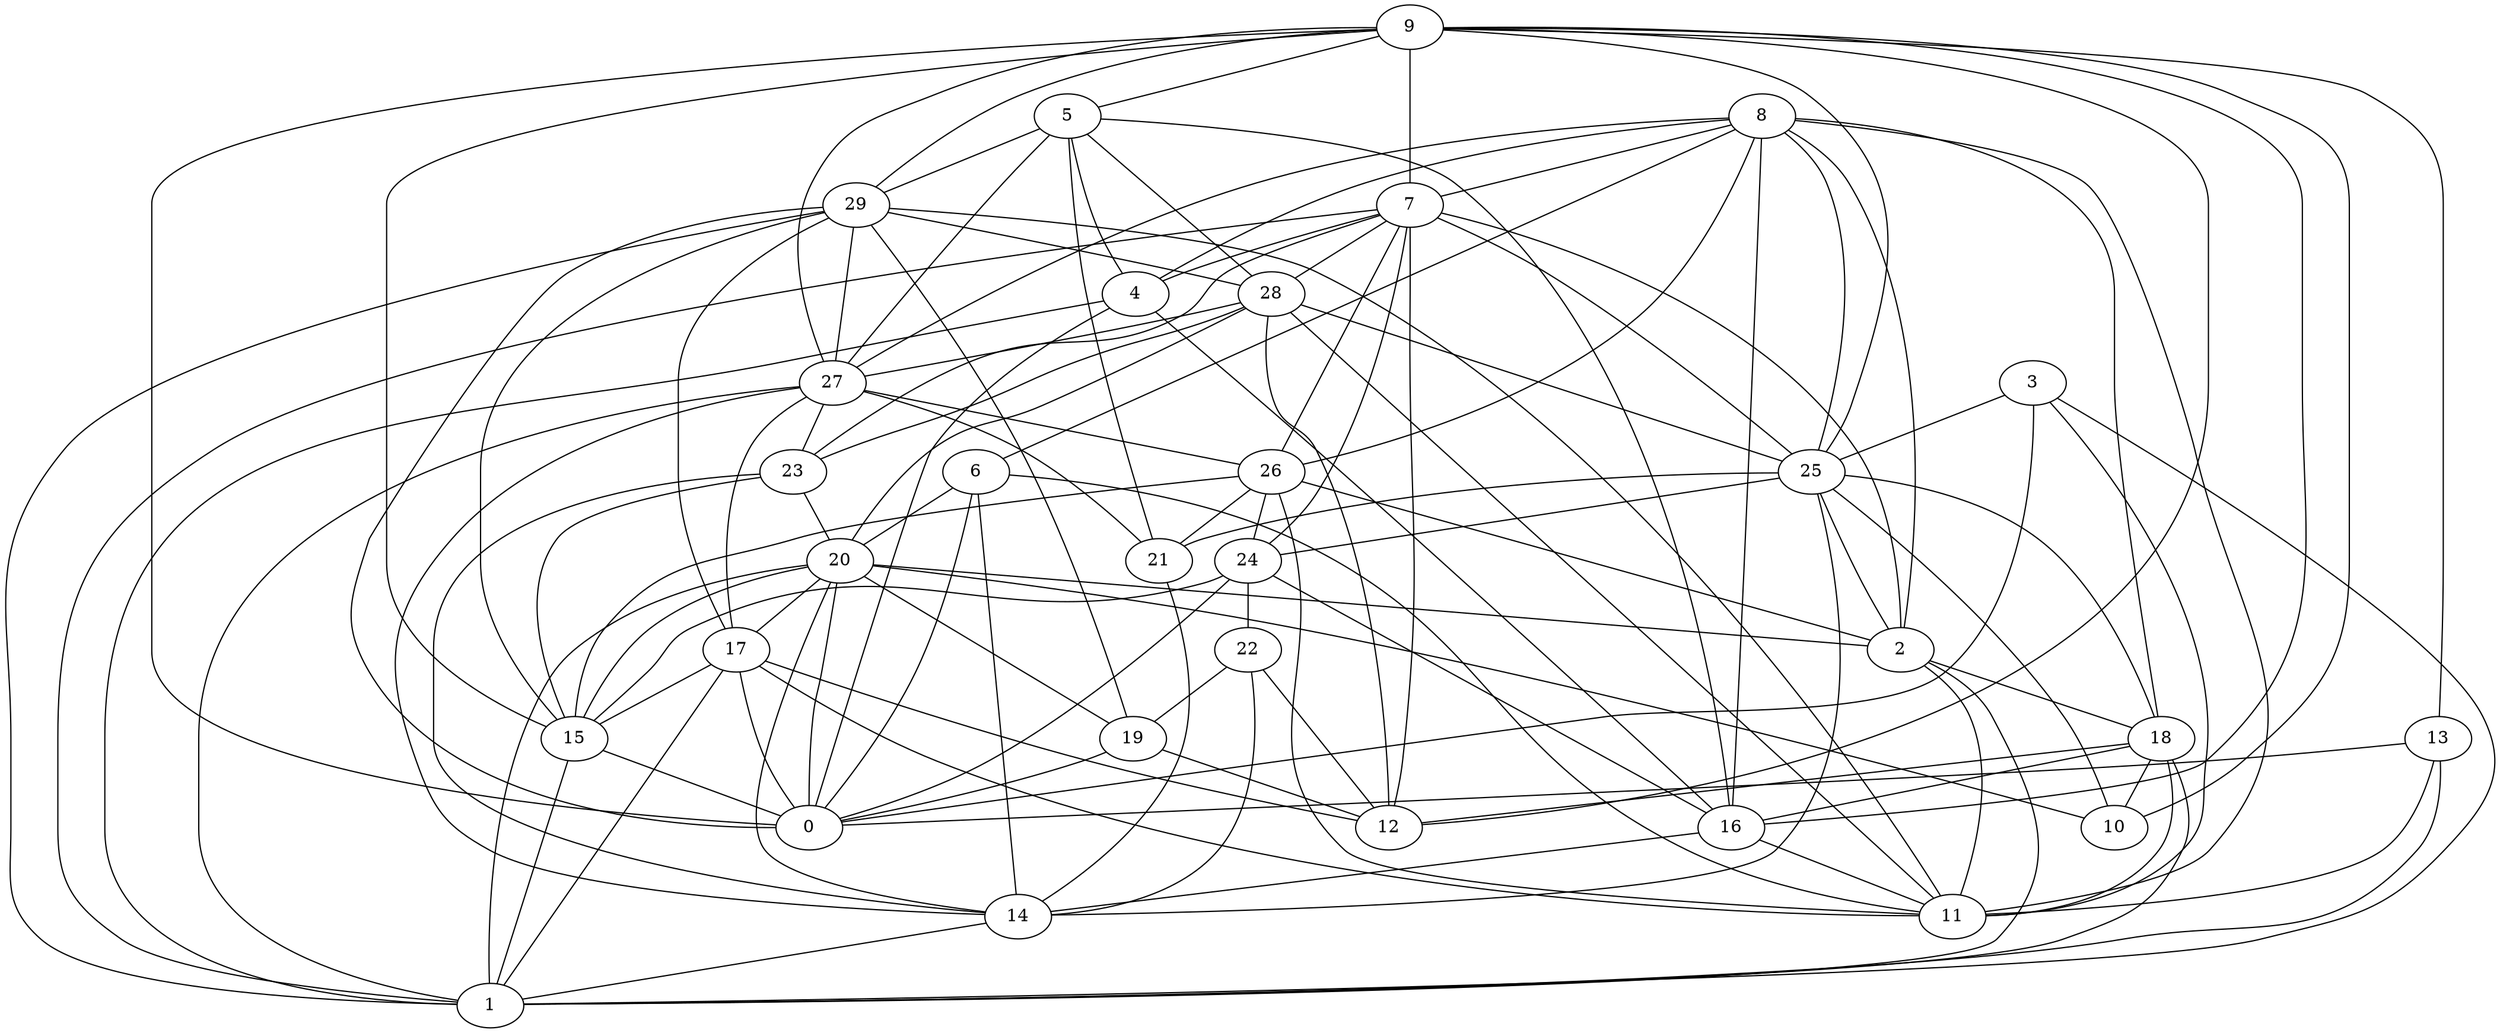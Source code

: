 digraph GG_graph {

subgraph G_graph {
edge [color = black]
"26" -> "15" [dir = none]
"24" -> "22" [dir = none]
"24" -> "16" [dir = none]
"20" -> "17" [dir = none]
"4" -> "16" [dir = none]
"29" -> "28" [dir = none]
"29" -> "1" [dir = none]
"29" -> "0" [dir = none]
"13" -> "0" [dir = none]
"9" -> "7" [dir = none]
"9" -> "0" [dir = none]
"9" -> "10" [dir = none]
"9" -> "27" [dir = none]
"9" -> "5" [dir = none]
"27" -> "23" [dir = none]
"27" -> "26" [dir = none]
"27" -> "14" [dir = none]
"5" -> "21" [dir = none]
"5" -> "16" [dir = none]
"18" -> "11" [dir = none]
"18" -> "12" [dir = none]
"18" -> "10" [dir = none]
"17" -> "15" [dir = none]
"8" -> "16" [dir = none]
"19" -> "12" [dir = none]
"3" -> "25" [dir = none]
"6" -> "0" [dir = none]
"25" -> "18" [dir = none]
"2" -> "1" [dir = none]
"29" -> "19" [dir = none]
"8" -> "25" [dir = none]
"14" -> "1" [dir = none]
"8" -> "4" [dir = none]
"9" -> "29" [dir = none]
"20" -> "15" [dir = none]
"22" -> "14" [dir = none]
"15" -> "0" [dir = none]
"13" -> "1" [dir = none]
"7" -> "12" [dir = none]
"20" -> "0" [dir = none]
"9" -> "25" [dir = none]
"20" -> "2" [dir = none]
"7" -> "4" [dir = none]
"7" -> "25" [dir = none]
"8" -> "18" [dir = none]
"18" -> "1" [dir = none]
"17" -> "1" [dir = none]
"9" -> "16" [dir = none]
"29" -> "11" [dir = none]
"2" -> "11" [dir = none]
"3" -> "11" [dir = none]
"25" -> "2" [dir = none]
"3" -> "1" [dir = none]
"3" -> "0" [dir = none]
"8" -> "7" [dir = none]
"29" -> "15" [dir = none]
"27" -> "1" [dir = none]
"25" -> "24" [dir = none]
"24" -> "15" [dir = none]
"2" -> "18" [dir = none]
"17" -> "11" [dir = none]
"28" -> "11" [dir = none]
"6" -> "20" [dir = none]
"6" -> "14" [dir = none]
"4" -> "1" [dir = none]
"5" -> "27" [dir = none]
"17" -> "12" [dir = none]
"5" -> "4" [dir = none]
"23" -> "20" [dir = none]
"5" -> "29" [dir = none]
"26" -> "11" [dir = none]
"26" -> "24" [dir = none]
"17" -> "0" [dir = none]
"16" -> "14" [dir = none]
"7" -> "28" [dir = none]
"19" -> "0" [dir = none]
"4" -> "0" [dir = none]
"23" -> "14" [dir = none]
"23" -> "15" [dir = none]
"8" -> "11" [dir = none]
"20" -> "19" [dir = none]
"28" -> "12" [dir = none]
"6" -> "11" [dir = none]
"26" -> "2" [dir = none]
"8" -> "2" [dir = none]
"26" -> "21" [dir = none]
"15" -> "1" [dir = none]
"9" -> "12" [dir = none]
"27" -> "17" [dir = none]
"7" -> "2" [dir = none]
"9" -> "13" [dir = none]
"28" -> "25" [dir = none]
"20" -> "1" [dir = none]
"8" -> "6" [dir = none]
"18" -> "16" [dir = none]
"28" -> "27" [dir = none]
"22" -> "12" [dir = none]
"16" -> "11" [dir = none]
"24" -> "0" [dir = none]
"8" -> "27" [dir = none]
"25" -> "21" [dir = none]
"21" -> "14" [dir = none]
"20" -> "14" [dir = none]
"8" -> "26" [dir = none]
"7" -> "24" [dir = none]
"28" -> "20" [dir = none]
"7" -> "1" [dir = none]
"7" -> "23" [dir = none]
"9" -> "15" [dir = none]
"13" -> "11" [dir = none]
"25" -> "10" [dir = none]
"22" -> "19" [dir = none]
"5" -> "28" [dir = none]
"20" -> "10" [dir = none]
"29" -> "27" [dir = none]
"27" -> "21" [dir = none]
"7" -> "26" [dir = none]
"28" -> "23" [dir = none]
"25" -> "14" [dir = none]
"29" -> "17" [dir = none]
}

}
